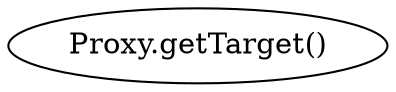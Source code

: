 digraph "" {
	graph [bb="0,0,159.89,36"];
	node [label="\N"];
	"Proxy.getTarget()"	 [height=0.5,
		pos="79.947,18",
		width=2.2208];
}
digraph "" {
	graph [bb="0,0,159.89,36"];
	node [label="\N"];
	"Proxy.getTarget()"	 [height=0.5,
		pos="79.947,18",
		width=2.2208];
}
digraph "" {
	graph [bb="0,0,159.89,36"];
	node [label="\N"];
	"Proxy.getTarget()"	 [height=0.5,
		pos="79.947,18",
		width=2.2208];
}
